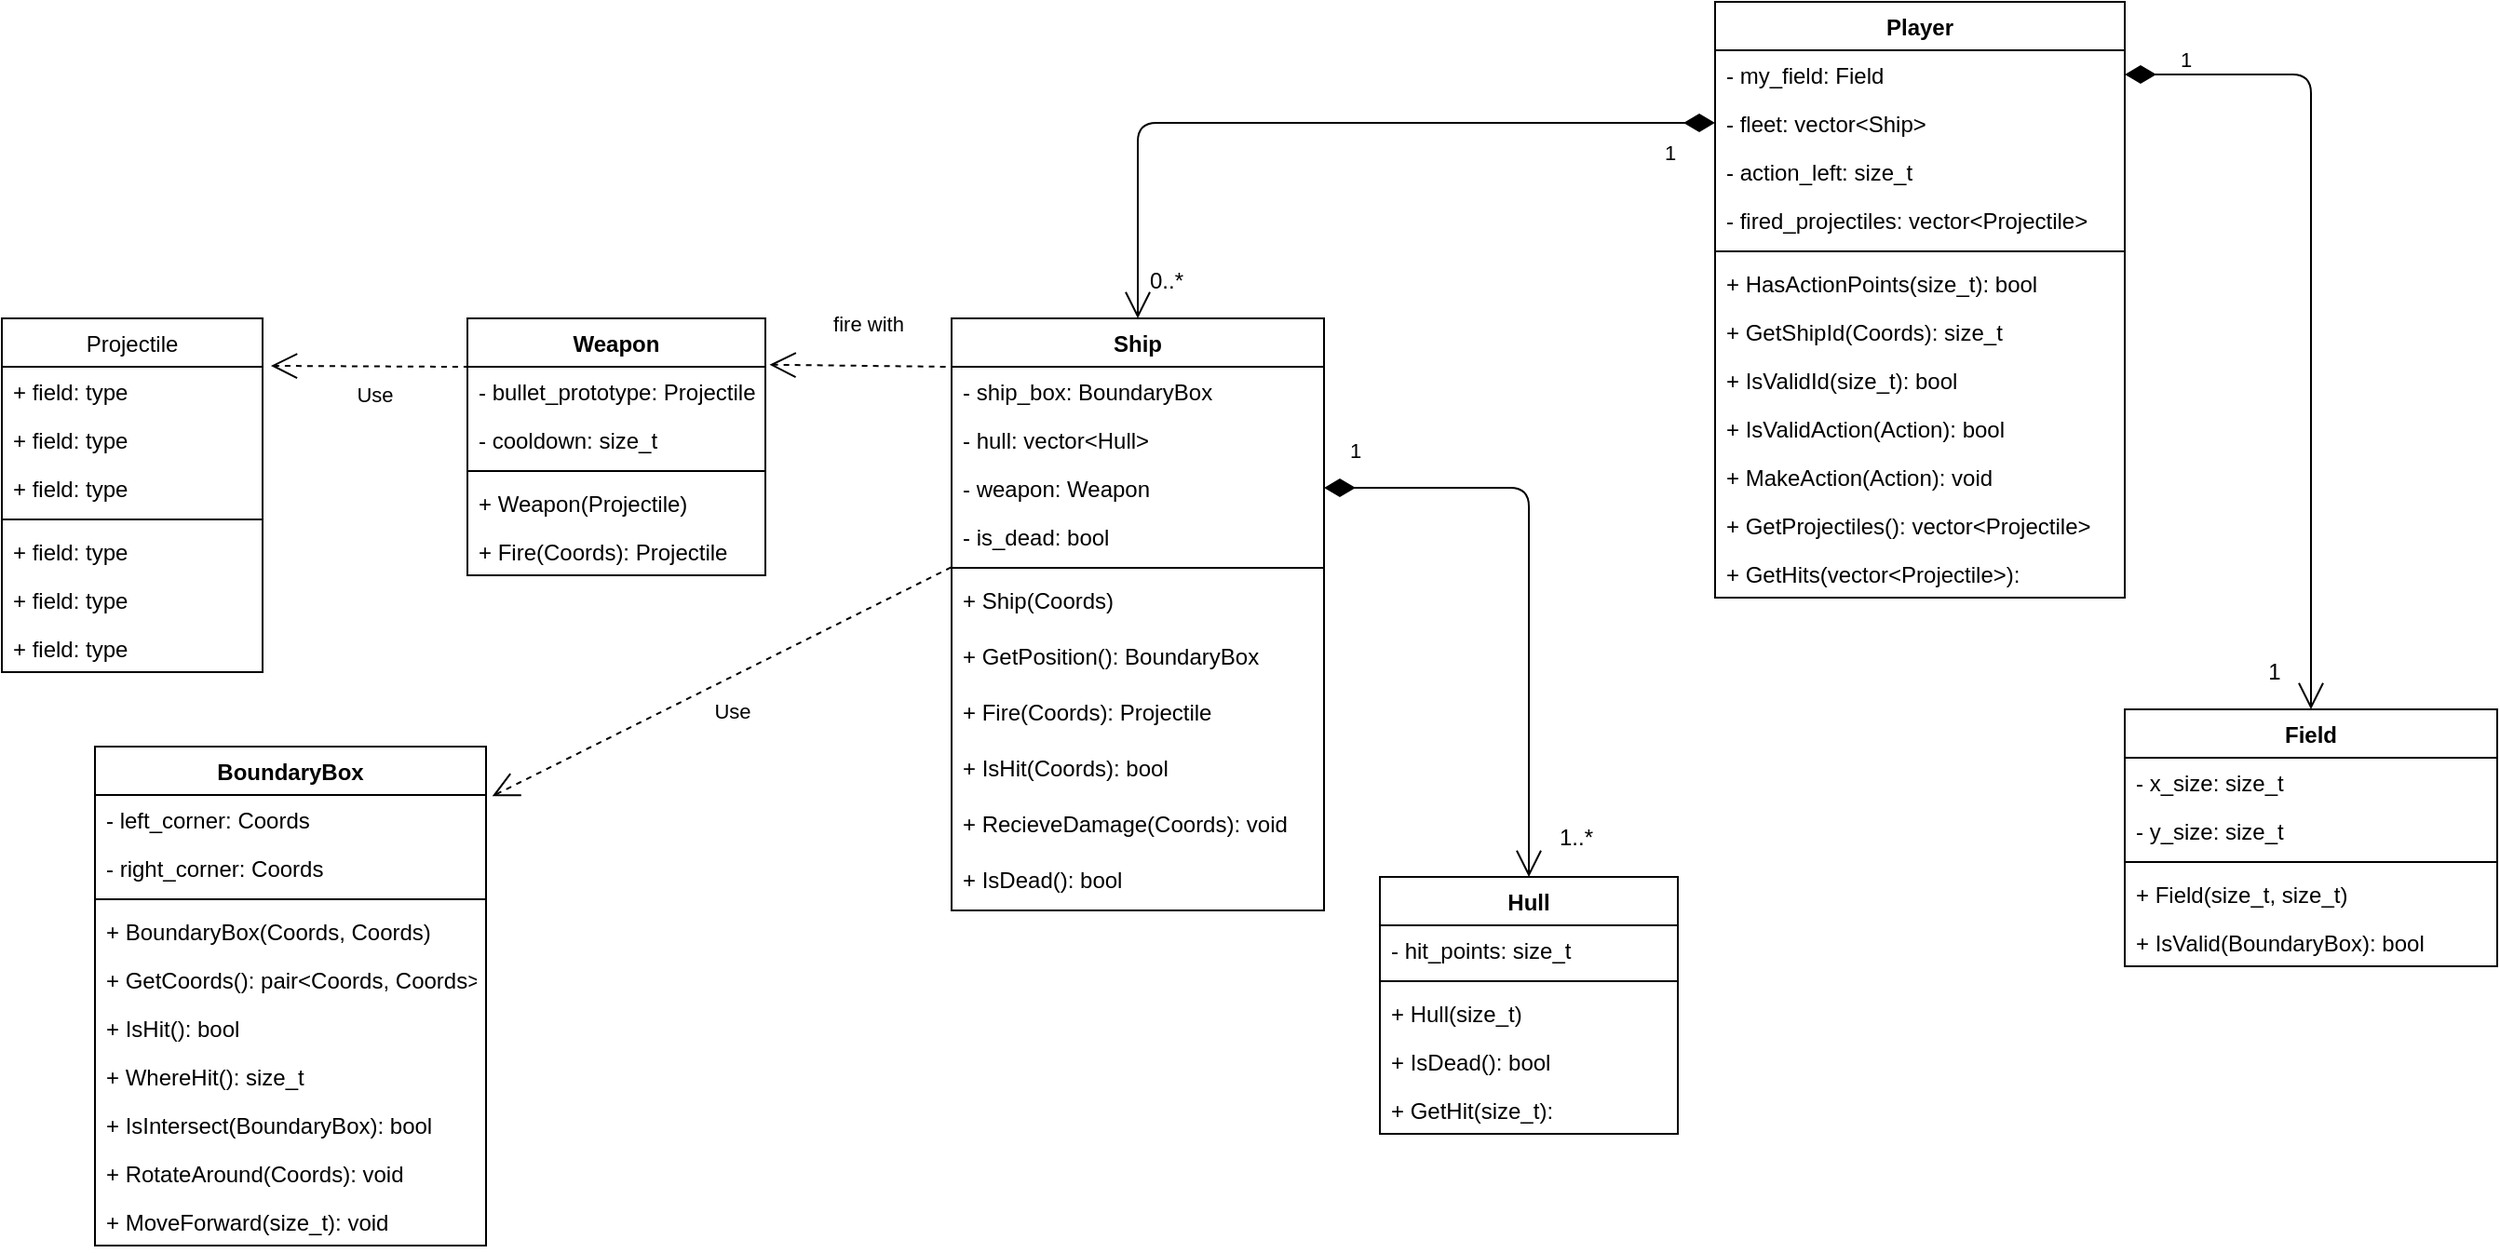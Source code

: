 <mxfile version="17.1.2"><diagram id="hf0msaygSBft3Pw8nt4E" name="Page-1"><mxGraphModel dx="2061" dy="825" grid="1" gridSize="10" guides="1" tooltips="1" connect="1" arrows="1" fold="1" page="1" pageScale="1" pageWidth="827" pageHeight="1169" math="0" shadow="0"><root><mxCell id="0"/><mxCell id="1" parent="0"/><mxCell id="LUwmuuv2hsIhJAY3ieG8-1" value="Ship" style="swimlane;fontStyle=1;align=center;verticalAlign=top;childLayout=stackLayout;horizontal=1;startSize=26;horizontalStack=0;resizeParent=1;resizeParentMax=0;resizeLast=0;collapsible=1;marginBottom=0;" vertex="1" parent="1"><mxGeometry x="50" y="200" width="200" height="318" as="geometry"/></mxCell><mxCell id="LUwmuuv2hsIhJAY3ieG8-2" value="- ship_box: BoundaryBox" style="text;strokeColor=none;fillColor=none;align=left;verticalAlign=top;spacingLeft=4;spacingRight=4;overflow=hidden;rotatable=0;points=[[0,0.5],[1,0.5]];portConstraint=eastwest;" vertex="1" parent="LUwmuuv2hsIhJAY3ieG8-1"><mxGeometry y="26" width="200" height="26" as="geometry"/></mxCell><mxCell id="LUwmuuv2hsIhJAY3ieG8-8" value="- hull: vector&lt;Hull&gt;" style="text;strokeColor=none;fillColor=none;align=left;verticalAlign=top;spacingLeft=4;spacingRight=4;overflow=hidden;rotatable=0;points=[[0,0.5],[1,0.5]];portConstraint=eastwest;" vertex="1" parent="LUwmuuv2hsIhJAY3ieG8-1"><mxGeometry y="52" width="200" height="26" as="geometry"/></mxCell><mxCell id="LUwmuuv2hsIhJAY3ieG8-9" value="- weapon: Weapon" style="text;strokeColor=none;fillColor=none;align=left;verticalAlign=top;spacingLeft=4;spacingRight=4;overflow=hidden;rotatable=0;points=[[0,0.5],[1,0.5]];portConstraint=eastwest;" vertex="1" parent="LUwmuuv2hsIhJAY3ieG8-1"><mxGeometry y="78" width="200" height="26" as="geometry"/></mxCell><mxCell id="LUwmuuv2hsIhJAY3ieG8-22" value="- is_dead: bool" style="text;strokeColor=none;fillColor=none;align=left;verticalAlign=top;spacingLeft=4;spacingRight=4;overflow=hidden;rotatable=0;points=[[0,0.5],[1,0.5]];portConstraint=eastwest;" vertex="1" parent="LUwmuuv2hsIhJAY3ieG8-1"><mxGeometry y="104" width="200" height="26" as="geometry"/></mxCell><mxCell id="LUwmuuv2hsIhJAY3ieG8-3" value="" style="line;strokeWidth=1;fillColor=none;align=left;verticalAlign=middle;spacingTop=-1;spacingLeft=3;spacingRight=3;rotatable=0;labelPosition=right;points=[];portConstraint=eastwest;" vertex="1" parent="LUwmuuv2hsIhJAY3ieG8-1"><mxGeometry y="130" width="200" height="8" as="geometry"/></mxCell><mxCell id="LUwmuuv2hsIhJAY3ieG8-4" value="+ Ship(Coords)" style="text;strokeColor=none;fillColor=none;align=left;verticalAlign=top;spacingLeft=4;spacingRight=4;overflow=hidden;rotatable=0;points=[[0,0.5],[1,0.5]];portConstraint=eastwest;" vertex="1" parent="LUwmuuv2hsIhJAY3ieG8-1"><mxGeometry y="138" width="200" height="30" as="geometry"/></mxCell><mxCell id="LUwmuuv2hsIhJAY3ieG8-6" value="+ GetPosition(): BoundaryBox" style="text;strokeColor=none;fillColor=none;align=left;verticalAlign=top;spacingLeft=4;spacingRight=4;overflow=hidden;rotatable=0;points=[[0,0.5],[1,0.5]];portConstraint=eastwest;" vertex="1" parent="LUwmuuv2hsIhJAY3ieG8-1"><mxGeometry y="168" width="200" height="30" as="geometry"/></mxCell><mxCell id="LUwmuuv2hsIhJAY3ieG8-7" value="+ Fire(Coords): Projectile" style="text;strokeColor=none;fillColor=none;align=left;verticalAlign=top;spacingLeft=4;spacingRight=4;overflow=hidden;rotatable=0;points=[[0,0.5],[1,0.5]];portConstraint=eastwest;" vertex="1" parent="LUwmuuv2hsIhJAY3ieG8-1"><mxGeometry y="198" width="200" height="30" as="geometry"/></mxCell><mxCell id="LUwmuuv2hsIhJAY3ieG8-32" value="+ IsHit(Coords): bool" style="text;strokeColor=none;fillColor=none;align=left;verticalAlign=top;spacingLeft=4;spacingRight=4;overflow=hidden;rotatable=0;points=[[0,0.5],[1,0.5]];portConstraint=eastwest;" vertex="1" parent="LUwmuuv2hsIhJAY3ieG8-1"><mxGeometry y="228" width="200" height="30" as="geometry"/></mxCell><mxCell id="LUwmuuv2hsIhJAY3ieG8-33" value="+ RecieveDamage(Coords): void" style="text;strokeColor=none;fillColor=none;align=left;verticalAlign=top;spacingLeft=4;spacingRight=4;overflow=hidden;rotatable=0;points=[[0,0.5],[1,0.5]];portConstraint=eastwest;" vertex="1" parent="LUwmuuv2hsIhJAY3ieG8-1"><mxGeometry y="258" width="200" height="30" as="geometry"/></mxCell><mxCell id="LUwmuuv2hsIhJAY3ieG8-34" value="+ IsDead(): bool" style="text;strokeColor=none;fillColor=none;align=left;verticalAlign=top;spacingLeft=4;spacingRight=4;overflow=hidden;rotatable=0;points=[[0,0.5],[1,0.5]];portConstraint=eastwest;" vertex="1" parent="LUwmuuv2hsIhJAY3ieG8-1"><mxGeometry y="288" width="200" height="30" as="geometry"/></mxCell><mxCell id="LUwmuuv2hsIhJAY3ieG8-10" value="Weapon" style="swimlane;fontStyle=1;align=center;verticalAlign=top;childLayout=stackLayout;horizontal=1;startSize=26;horizontalStack=0;resizeParent=1;resizeParentMax=0;resizeLast=0;collapsible=1;marginBottom=0;" vertex="1" parent="1"><mxGeometry x="-210" y="200" width="160" height="138" as="geometry"/></mxCell><mxCell id="LUwmuuv2hsIhJAY3ieG8-11" value="- bullet_prototype: Projectile" style="text;strokeColor=none;fillColor=none;align=left;verticalAlign=top;spacingLeft=4;spacingRight=4;overflow=hidden;rotatable=0;points=[[0,0.5],[1,0.5]];portConstraint=eastwest;" vertex="1" parent="LUwmuuv2hsIhJAY3ieG8-10"><mxGeometry y="26" width="160" height="26" as="geometry"/></mxCell><mxCell id="LUwmuuv2hsIhJAY3ieG8-73" value="- cooldown: size_t" style="text;strokeColor=none;fillColor=none;align=left;verticalAlign=top;spacingLeft=4;spacingRight=4;overflow=hidden;rotatable=0;points=[[0,0.5],[1,0.5]];portConstraint=eastwest;" vertex="1" parent="LUwmuuv2hsIhJAY3ieG8-10"><mxGeometry y="52" width="160" height="26" as="geometry"/></mxCell><mxCell id="LUwmuuv2hsIhJAY3ieG8-12" value="" style="line;strokeWidth=1;fillColor=none;align=left;verticalAlign=middle;spacingTop=-1;spacingLeft=3;spacingRight=3;rotatable=0;labelPosition=right;points=[];portConstraint=eastwest;" vertex="1" parent="LUwmuuv2hsIhJAY3ieG8-10"><mxGeometry y="78" width="160" height="8" as="geometry"/></mxCell><mxCell id="LUwmuuv2hsIhJAY3ieG8-13" value="+ Weapon(Projectile)" style="text;strokeColor=none;fillColor=none;align=left;verticalAlign=top;spacingLeft=4;spacingRight=4;overflow=hidden;rotatable=0;points=[[0,0.5],[1,0.5]];portConstraint=eastwest;" vertex="1" parent="LUwmuuv2hsIhJAY3ieG8-10"><mxGeometry y="86" width="160" height="26" as="geometry"/></mxCell><mxCell id="LUwmuuv2hsIhJAY3ieG8-74" value="+ Fire(Coords): Projectile" style="text;strokeColor=none;fillColor=none;align=left;verticalAlign=top;spacingLeft=4;spacingRight=4;overflow=hidden;rotatable=0;points=[[0,0.5],[1,0.5]];portConstraint=eastwest;" vertex="1" parent="LUwmuuv2hsIhJAY3ieG8-10"><mxGeometry y="112" width="160" height="26" as="geometry"/></mxCell><mxCell id="LUwmuuv2hsIhJAY3ieG8-14" value="Player" style="swimlane;fontStyle=1;align=center;verticalAlign=top;childLayout=stackLayout;horizontal=1;startSize=26;horizontalStack=0;resizeParent=1;resizeParentMax=0;resizeLast=0;collapsible=1;marginBottom=0;" vertex="1" parent="1"><mxGeometry x="460" y="30" width="220" height="320" as="geometry"/></mxCell><mxCell id="LUwmuuv2hsIhJAY3ieG8-15" value="- my_field: Field" style="text;strokeColor=none;fillColor=none;align=left;verticalAlign=top;spacingLeft=4;spacingRight=4;overflow=hidden;rotatable=0;points=[[0,0.5],[1,0.5]];portConstraint=eastwest;" vertex="1" parent="LUwmuuv2hsIhJAY3ieG8-14"><mxGeometry y="26" width="220" height="26" as="geometry"/></mxCell><mxCell id="LUwmuuv2hsIhJAY3ieG8-65" value="- fleet: vector&lt;Ship&gt;" style="text;strokeColor=none;fillColor=none;align=left;verticalAlign=top;spacingLeft=4;spacingRight=4;overflow=hidden;rotatable=0;points=[[0,0.5],[1,0.5]];portConstraint=eastwest;" vertex="1" parent="LUwmuuv2hsIhJAY3ieG8-14"><mxGeometry y="52" width="220" height="26" as="geometry"/></mxCell><mxCell id="LUwmuuv2hsIhJAY3ieG8-66" value="- action_left: size_t" style="text;strokeColor=none;fillColor=none;align=left;verticalAlign=top;spacingLeft=4;spacingRight=4;overflow=hidden;rotatable=0;points=[[0,0.5],[1,0.5]];portConstraint=eastwest;" vertex="1" parent="LUwmuuv2hsIhJAY3ieG8-14"><mxGeometry y="78" width="220" height="26" as="geometry"/></mxCell><mxCell id="LUwmuuv2hsIhJAY3ieG8-96" value="- fired_projectiles: vector&lt;Projectile&gt;" style="text;strokeColor=none;fillColor=none;align=left;verticalAlign=top;spacingLeft=4;spacingRight=4;overflow=hidden;rotatable=0;points=[[0,0.5],[1,0.5]];portConstraint=eastwest;" vertex="1" parent="LUwmuuv2hsIhJAY3ieG8-14"><mxGeometry y="104" width="220" height="26" as="geometry"/></mxCell><mxCell id="LUwmuuv2hsIhJAY3ieG8-16" value="" style="line;strokeWidth=1;fillColor=none;align=left;verticalAlign=middle;spacingTop=-1;spacingLeft=3;spacingRight=3;rotatable=0;labelPosition=right;points=[];portConstraint=eastwest;" vertex="1" parent="LUwmuuv2hsIhJAY3ieG8-14"><mxGeometry y="130" width="220" height="8" as="geometry"/></mxCell><mxCell id="LUwmuuv2hsIhJAY3ieG8-17" value="+ HasActionPoints(size_t): bool" style="text;strokeColor=none;fillColor=none;align=left;verticalAlign=top;spacingLeft=4;spacingRight=4;overflow=hidden;rotatable=0;points=[[0,0.5],[1,0.5]];portConstraint=eastwest;" vertex="1" parent="LUwmuuv2hsIhJAY3ieG8-14"><mxGeometry y="138" width="220" height="26" as="geometry"/></mxCell><mxCell id="LUwmuuv2hsIhJAY3ieG8-68" value="+ GetShipId(Coords): size_t" style="text;strokeColor=none;fillColor=none;align=left;verticalAlign=top;spacingLeft=4;spacingRight=4;overflow=hidden;rotatable=0;points=[[0,0.5],[1,0.5]];portConstraint=eastwest;" vertex="1" parent="LUwmuuv2hsIhJAY3ieG8-14"><mxGeometry y="164" width="220" height="26" as="geometry"/></mxCell><mxCell id="LUwmuuv2hsIhJAY3ieG8-70" value="+ IsValidId(size_t): bool" style="text;strokeColor=none;fillColor=none;align=left;verticalAlign=top;spacingLeft=4;spacingRight=4;overflow=hidden;rotatable=0;points=[[0,0.5],[1,0.5]];portConstraint=eastwest;" vertex="1" parent="LUwmuuv2hsIhJAY3ieG8-14"><mxGeometry y="190" width="220" height="26" as="geometry"/></mxCell><mxCell id="LUwmuuv2hsIhJAY3ieG8-71" value="+ IsValidAction(Action): bool" style="text;strokeColor=none;fillColor=none;align=left;verticalAlign=top;spacingLeft=4;spacingRight=4;overflow=hidden;rotatable=0;points=[[0,0.5],[1,0.5]];portConstraint=eastwest;" vertex="1" parent="LUwmuuv2hsIhJAY3ieG8-14"><mxGeometry y="216" width="220" height="26" as="geometry"/></mxCell><mxCell id="LUwmuuv2hsIhJAY3ieG8-72" value="+ MakeAction(Action): void" style="text;strokeColor=none;fillColor=none;align=left;verticalAlign=top;spacingLeft=4;spacingRight=4;overflow=hidden;rotatable=0;points=[[0,0.5],[1,0.5]];portConstraint=eastwest;" vertex="1" parent="LUwmuuv2hsIhJAY3ieG8-14"><mxGeometry y="242" width="220" height="26" as="geometry"/></mxCell><mxCell id="LUwmuuv2hsIhJAY3ieG8-97" value="+ GetProjectiles(): vector&lt;Projectile&gt;" style="text;strokeColor=none;fillColor=none;align=left;verticalAlign=top;spacingLeft=4;spacingRight=4;overflow=hidden;rotatable=0;points=[[0,0.5],[1,0.5]];portConstraint=eastwest;" vertex="1" parent="LUwmuuv2hsIhJAY3ieG8-14"><mxGeometry y="268" width="220" height="26" as="geometry"/></mxCell><mxCell id="LUwmuuv2hsIhJAY3ieG8-98" value="+ GetHits(vector&lt;Projectile&gt;): " style="text;strokeColor=none;fillColor=none;align=left;verticalAlign=top;spacingLeft=4;spacingRight=4;overflow=hidden;rotatable=0;points=[[0,0.5],[1,0.5]];portConstraint=eastwest;" vertex="1" parent="LUwmuuv2hsIhJAY3ieG8-14"><mxGeometry y="294" width="220" height="26" as="geometry"/></mxCell><mxCell id="LUwmuuv2hsIhJAY3ieG8-18" value="Field" style="swimlane;fontStyle=1;align=center;verticalAlign=top;childLayout=stackLayout;horizontal=1;startSize=26;horizontalStack=0;resizeParent=1;resizeParentMax=0;resizeLast=0;collapsible=1;marginBottom=0;" vertex="1" parent="1"><mxGeometry x="680" y="410" width="200" height="138" as="geometry"/></mxCell><mxCell id="LUwmuuv2hsIhJAY3ieG8-21" value="- x_size: size_t" style="text;strokeColor=none;fillColor=none;align=left;verticalAlign=top;spacingLeft=4;spacingRight=4;overflow=hidden;rotatable=0;points=[[0,0.5],[1,0.5]];portConstraint=eastwest;" vertex="1" parent="LUwmuuv2hsIhJAY3ieG8-18"><mxGeometry y="26" width="200" height="26" as="geometry"/></mxCell><mxCell id="LUwmuuv2hsIhJAY3ieG8-63" value="- y_size: size_t" style="text;strokeColor=none;fillColor=none;align=left;verticalAlign=top;spacingLeft=4;spacingRight=4;overflow=hidden;rotatable=0;points=[[0,0.5],[1,0.5]];portConstraint=eastwest;" vertex="1" parent="LUwmuuv2hsIhJAY3ieG8-18"><mxGeometry y="52" width="200" height="26" as="geometry"/></mxCell><mxCell id="LUwmuuv2hsIhJAY3ieG8-60" value="" style="line;strokeWidth=1;fillColor=none;align=left;verticalAlign=middle;spacingTop=-1;spacingLeft=3;spacingRight=3;rotatable=0;labelPosition=right;points=[];portConstraint=eastwest;" vertex="1" parent="LUwmuuv2hsIhJAY3ieG8-18"><mxGeometry y="78" width="200" height="8" as="geometry"/></mxCell><mxCell id="LUwmuuv2hsIhJAY3ieG8-59" value="+ Field(size_t, size_t)" style="text;strokeColor=none;fillColor=none;align=left;verticalAlign=top;spacingLeft=4;spacingRight=4;overflow=hidden;rotatable=0;points=[[0,0.5],[1,0.5]];portConstraint=eastwest;" vertex="1" parent="LUwmuuv2hsIhJAY3ieG8-18"><mxGeometry y="86" width="200" height="26" as="geometry"/></mxCell><mxCell id="LUwmuuv2hsIhJAY3ieG8-64" value="+ IsValid(BoundaryBox): bool" style="text;strokeColor=none;fillColor=none;align=left;verticalAlign=top;spacingLeft=4;spacingRight=4;overflow=hidden;rotatable=0;points=[[0,0.5],[1,0.5]];portConstraint=eastwest;" vertex="1" parent="LUwmuuv2hsIhJAY3ieG8-18"><mxGeometry y="112" width="200" height="26" as="geometry"/></mxCell><mxCell id="LUwmuuv2hsIhJAY3ieG8-24" value="Projectile" style="swimlane;fontStyle=0;childLayout=stackLayout;horizontal=1;startSize=26;fillColor=none;horizontalStack=0;resizeParent=1;resizeParentMax=0;resizeLast=0;collapsible=1;marginBottom=0;" vertex="1" parent="1"><mxGeometry x="-460" y="200" width="140" height="190" as="geometry"/></mxCell><mxCell id="LUwmuuv2hsIhJAY3ieG8-25" value="+ field: type" style="text;strokeColor=none;fillColor=none;align=left;verticalAlign=top;spacingLeft=4;spacingRight=4;overflow=hidden;rotatable=0;points=[[0,0.5],[1,0.5]];portConstraint=eastwest;" vertex="1" parent="LUwmuuv2hsIhJAY3ieG8-24"><mxGeometry y="26" width="140" height="26" as="geometry"/></mxCell><mxCell id="LUwmuuv2hsIhJAY3ieG8-28" value="+ field: type" style="text;strokeColor=none;fillColor=none;align=left;verticalAlign=top;spacingLeft=4;spacingRight=4;overflow=hidden;rotatable=0;points=[[0,0.5],[1,0.5]];portConstraint=eastwest;" vertex="1" parent="LUwmuuv2hsIhJAY3ieG8-24"><mxGeometry y="52" width="140" height="26" as="geometry"/></mxCell><mxCell id="LUwmuuv2hsIhJAY3ieG8-29" value="+ field: type" style="text;strokeColor=none;fillColor=none;align=left;verticalAlign=top;spacingLeft=4;spacingRight=4;overflow=hidden;rotatable=0;points=[[0,0.5],[1,0.5]];portConstraint=eastwest;" vertex="1" parent="LUwmuuv2hsIhJAY3ieG8-24"><mxGeometry y="78" width="140" height="26" as="geometry"/></mxCell><mxCell id="LUwmuuv2hsIhJAY3ieG8-31" value="" style="line;strokeWidth=1;fillColor=none;align=left;verticalAlign=middle;spacingTop=-1;spacingLeft=3;spacingRight=3;rotatable=0;labelPosition=right;points=[];portConstraint=eastwest;" vertex="1" parent="LUwmuuv2hsIhJAY3ieG8-24"><mxGeometry y="104" width="140" height="8" as="geometry"/></mxCell><mxCell id="LUwmuuv2hsIhJAY3ieG8-30" value="+ field: type" style="text;strokeColor=none;fillColor=none;align=left;verticalAlign=top;spacingLeft=4;spacingRight=4;overflow=hidden;rotatable=0;points=[[0,0.5],[1,0.5]];portConstraint=eastwest;" vertex="1" parent="LUwmuuv2hsIhJAY3ieG8-24"><mxGeometry y="112" width="140" height="26" as="geometry"/></mxCell><mxCell id="LUwmuuv2hsIhJAY3ieG8-26" value="+ field: type" style="text;strokeColor=none;fillColor=none;align=left;verticalAlign=top;spacingLeft=4;spacingRight=4;overflow=hidden;rotatable=0;points=[[0,0.5],[1,0.5]];portConstraint=eastwest;" vertex="1" parent="LUwmuuv2hsIhJAY3ieG8-24"><mxGeometry y="138" width="140" height="26" as="geometry"/></mxCell><mxCell id="LUwmuuv2hsIhJAY3ieG8-27" value="+ field: type" style="text;strokeColor=none;fillColor=none;align=left;verticalAlign=top;spacingLeft=4;spacingRight=4;overflow=hidden;rotatable=0;points=[[0,0.5],[1,0.5]];portConstraint=eastwest;" vertex="1" parent="LUwmuuv2hsIhJAY3ieG8-24"><mxGeometry y="164" width="140" height="26" as="geometry"/></mxCell><mxCell id="LUwmuuv2hsIhJAY3ieG8-35" value="BoundaryBox" style="swimlane;fontStyle=1;align=center;verticalAlign=top;childLayout=stackLayout;horizontal=1;startSize=26;horizontalStack=0;resizeParent=1;resizeParentMax=0;resizeLast=0;collapsible=1;marginBottom=0;" vertex="1" parent="1"><mxGeometry x="-410" y="430" width="210" height="268" as="geometry"/></mxCell><mxCell id="LUwmuuv2hsIhJAY3ieG8-36" value="- left_corner: Coords" style="text;strokeColor=none;fillColor=none;align=left;verticalAlign=top;spacingLeft=4;spacingRight=4;overflow=hidden;rotatable=0;points=[[0,0.5],[1,0.5]];portConstraint=eastwest;" vertex="1" parent="LUwmuuv2hsIhJAY3ieG8-35"><mxGeometry y="26" width="210" height="26" as="geometry"/></mxCell><mxCell id="LUwmuuv2hsIhJAY3ieG8-39" value="- right_corner: Coords" style="text;strokeColor=none;fillColor=none;align=left;verticalAlign=top;spacingLeft=4;spacingRight=4;overflow=hidden;rotatable=0;points=[[0,0.5],[1,0.5]];portConstraint=eastwest;" vertex="1" parent="LUwmuuv2hsIhJAY3ieG8-35"><mxGeometry y="52" width="210" height="26" as="geometry"/></mxCell><mxCell id="LUwmuuv2hsIhJAY3ieG8-37" value="" style="line;strokeWidth=1;fillColor=none;align=left;verticalAlign=middle;spacingTop=-1;spacingLeft=3;spacingRight=3;rotatable=0;labelPosition=right;points=[];portConstraint=eastwest;" vertex="1" parent="LUwmuuv2hsIhJAY3ieG8-35"><mxGeometry y="78" width="210" height="8" as="geometry"/></mxCell><mxCell id="LUwmuuv2hsIhJAY3ieG8-38" value="+ BoundaryBox(Coords, Coords)" style="text;strokeColor=none;fillColor=none;align=left;verticalAlign=top;spacingLeft=4;spacingRight=4;overflow=hidden;rotatable=0;points=[[0,0.5],[1,0.5]];portConstraint=eastwest;" vertex="1" parent="LUwmuuv2hsIhJAY3ieG8-35"><mxGeometry y="86" width="210" height="26" as="geometry"/></mxCell><mxCell id="LUwmuuv2hsIhJAY3ieG8-40" value="+ GetCoords(): pair&lt;Coords, Coords&gt;" style="text;strokeColor=none;fillColor=none;align=left;verticalAlign=top;spacingLeft=4;spacingRight=4;overflow=hidden;rotatable=0;points=[[0,0.5],[1,0.5]];portConstraint=eastwest;" vertex="1" parent="LUwmuuv2hsIhJAY3ieG8-35"><mxGeometry y="112" width="210" height="26" as="geometry"/></mxCell><mxCell id="LUwmuuv2hsIhJAY3ieG8-41" value="+ IsHit(): bool" style="text;strokeColor=none;fillColor=none;align=left;verticalAlign=top;spacingLeft=4;spacingRight=4;overflow=hidden;rotatable=0;points=[[0,0.5],[1,0.5]];portConstraint=eastwest;" vertex="1" parent="LUwmuuv2hsIhJAY3ieG8-35"><mxGeometry y="138" width="210" height="26" as="geometry"/></mxCell><mxCell id="LUwmuuv2hsIhJAY3ieG8-42" value="+ WhereHit(): size_t" style="text;strokeColor=none;fillColor=none;align=left;verticalAlign=top;spacingLeft=4;spacingRight=4;overflow=hidden;rotatable=0;points=[[0,0.5],[1,0.5]];portConstraint=eastwest;" vertex="1" parent="LUwmuuv2hsIhJAY3ieG8-35"><mxGeometry y="164" width="210" height="26" as="geometry"/></mxCell><mxCell id="LUwmuuv2hsIhJAY3ieG8-43" value="+ IsIntersect(BoundaryBox): bool" style="text;strokeColor=none;fillColor=none;align=left;verticalAlign=top;spacingLeft=4;spacingRight=4;overflow=hidden;rotatable=0;points=[[0,0.5],[1,0.5]];portConstraint=eastwest;" vertex="1" parent="LUwmuuv2hsIhJAY3ieG8-35"><mxGeometry y="190" width="210" height="26" as="geometry"/></mxCell><mxCell id="LUwmuuv2hsIhJAY3ieG8-44" value="+ RotateAround(Coords): void" style="text;strokeColor=none;fillColor=none;align=left;verticalAlign=top;spacingLeft=4;spacingRight=4;overflow=hidden;rotatable=0;points=[[0,0.5],[1,0.5]];portConstraint=eastwest;" vertex="1" parent="LUwmuuv2hsIhJAY3ieG8-35"><mxGeometry y="216" width="210" height="26" as="geometry"/></mxCell><mxCell id="LUwmuuv2hsIhJAY3ieG8-45" value="+ MoveForward(size_t): void" style="text;strokeColor=none;fillColor=none;align=left;verticalAlign=top;spacingLeft=4;spacingRight=4;overflow=hidden;rotatable=0;points=[[0,0.5],[1,0.5]];portConstraint=eastwest;" vertex="1" parent="LUwmuuv2hsIhJAY3ieG8-35"><mxGeometry y="242" width="210" height="26" as="geometry"/></mxCell><mxCell id="LUwmuuv2hsIhJAY3ieG8-46" value="Hull" style="swimlane;fontStyle=1;align=center;verticalAlign=top;childLayout=stackLayout;horizontal=1;startSize=26;horizontalStack=0;resizeParent=1;resizeParentMax=0;resizeLast=0;collapsible=1;marginBottom=0;" vertex="1" parent="1"><mxGeometry x="280" y="500" width="160" height="138" as="geometry"/></mxCell><mxCell id="LUwmuuv2hsIhJAY3ieG8-47" value="- hit_points: size_t" style="text;strokeColor=none;fillColor=none;align=left;verticalAlign=top;spacingLeft=4;spacingRight=4;overflow=hidden;rotatable=0;points=[[0,0.5],[1,0.5]];portConstraint=eastwest;" vertex="1" parent="LUwmuuv2hsIhJAY3ieG8-46"><mxGeometry y="26" width="160" height="26" as="geometry"/></mxCell><mxCell id="LUwmuuv2hsIhJAY3ieG8-48" value="" style="line;strokeWidth=1;fillColor=none;align=left;verticalAlign=middle;spacingTop=-1;spacingLeft=3;spacingRight=3;rotatable=0;labelPosition=right;points=[];portConstraint=eastwest;" vertex="1" parent="LUwmuuv2hsIhJAY3ieG8-46"><mxGeometry y="52" width="160" height="8" as="geometry"/></mxCell><mxCell id="LUwmuuv2hsIhJAY3ieG8-49" value="+ Hull(size_t)" style="text;strokeColor=none;fillColor=none;align=left;verticalAlign=top;spacingLeft=4;spacingRight=4;overflow=hidden;rotatable=0;points=[[0,0.5],[1,0.5]];portConstraint=eastwest;" vertex="1" parent="LUwmuuv2hsIhJAY3ieG8-46"><mxGeometry y="60" width="160" height="26" as="geometry"/></mxCell><mxCell id="LUwmuuv2hsIhJAY3ieG8-53" value="+ IsDead(): bool" style="text;strokeColor=none;fillColor=none;align=left;verticalAlign=top;spacingLeft=4;spacingRight=4;overflow=hidden;rotatable=0;points=[[0,0.5],[1,0.5]];portConstraint=eastwest;" vertex="1" parent="LUwmuuv2hsIhJAY3ieG8-46"><mxGeometry y="86" width="160" height="26" as="geometry"/></mxCell><mxCell id="LUwmuuv2hsIhJAY3ieG8-54" value="+ GetHit(size_t): " style="text;strokeColor=none;fillColor=none;align=left;verticalAlign=top;spacingLeft=4;spacingRight=4;overflow=hidden;rotatable=0;points=[[0,0.5],[1,0.5]];portConstraint=eastwest;" vertex="1" parent="LUwmuuv2hsIhJAY3ieG8-46"><mxGeometry y="112" width="160" height="26" as="geometry"/></mxCell><mxCell id="LUwmuuv2hsIhJAY3ieG8-81" value="fire with" style="endArrow=open;endSize=12;dashed=1;html=1;strokeColor=default;entryX=1.014;entryY=-0.043;entryDx=0;entryDy=0;entryPerimeter=0;exitX=0.014;exitY=0.002;exitDx=0;exitDy=0;exitPerimeter=0;" edge="1" parent="1" source="LUwmuuv2hsIhJAY3ieG8-2" target="LUwmuuv2hsIhJAY3ieG8-11"><mxGeometry x="-0.037" y="-22" width="160" relative="1" as="geometry"><mxPoint x="50" y="225" as="sourcePoint"/><mxPoint x="480" y="360" as="targetPoint"/><mxPoint as="offset"/></mxGeometry></mxCell><mxCell id="LUwmuuv2hsIhJAY3ieG8-82" value="Use" style="endArrow=open;endSize=12;dashed=1;html=1;strokeColor=default;entryX=1.032;entryY=-0.02;entryDx=0;entryDy=0;exitX=0.006;exitY=0.002;exitDx=0;exitDy=0;rounded=0;entryPerimeter=0;exitPerimeter=0;" edge="1" parent="1" source="LUwmuuv2hsIhJAY3ieG8-11" target="LUwmuuv2hsIhJAY3ieG8-25"><mxGeometry x="-0.049" y="15" width="160" relative="1" as="geometry"><mxPoint x="320" y="430" as="sourcePoint"/><mxPoint x="480" y="430" as="targetPoint"/><mxPoint as="offset"/></mxGeometry></mxCell><mxCell id="LUwmuuv2hsIhJAY3ieG8-85" value="Use" style="endArrow=open;endSize=12;dashed=1;html=1;rounded=0;strokeColor=default;exitX=-0.001;exitY=1.143;exitDx=0;exitDy=0;exitPerimeter=0;entryX=1.016;entryY=0.025;entryDx=0;entryDy=0;entryPerimeter=0;" edge="1" parent="1" source="LUwmuuv2hsIhJAY3ieG8-22" target="LUwmuuv2hsIhJAY3ieG8-36"><mxGeometry x="0.015" y="16" width="160" relative="1" as="geometry"><mxPoint x="310" y="630" as="sourcePoint"/><mxPoint x="470" y="630" as="targetPoint"/><mxPoint as="offset"/></mxGeometry></mxCell><mxCell id="LUwmuuv2hsIhJAY3ieG8-86" value="1" style="endArrow=open;html=1;endSize=12;startArrow=diamondThin;startSize=14;startFill=1;edgeStyle=orthogonalEdgeStyle;align=left;verticalAlign=bottom;rounded=1;strokeColor=default;exitX=1;exitY=0.5;exitDx=0;exitDy=0;entryX=0.5;entryY=0;entryDx=0;entryDy=0;" edge="1" parent="1" source="LUwmuuv2hsIhJAY3ieG8-9" target="LUwmuuv2hsIhJAY3ieG8-46"><mxGeometry x="-0.928" y="11" relative="1" as="geometry"><mxPoint x="310" y="630" as="sourcePoint"/><mxPoint x="470" y="630" as="targetPoint"/><Array as="points"><mxPoint x="360" y="291"/></Array><mxPoint as="offset"/></mxGeometry></mxCell><mxCell id="LUwmuuv2hsIhJAY3ieG8-89" value="1..*" style="text;html=1;align=center;verticalAlign=middle;resizable=0;points=[];autosize=1;strokeColor=none;fillColor=none;" vertex="1" parent="1"><mxGeometry x="370" y="469" width="30" height="20" as="geometry"/></mxCell><mxCell id="LUwmuuv2hsIhJAY3ieG8-90" value="1" style="endArrow=open;html=1;endSize=12;startArrow=diamondThin;startSize=14;startFill=1;edgeStyle=orthogonalEdgeStyle;align=left;verticalAlign=bottom;rounded=1;strokeColor=default;exitX=0;exitY=0.5;exitDx=0;exitDy=0;entryX=0.5;entryY=0;entryDx=0;entryDy=0;" edge="1" parent="1" source="LUwmuuv2hsIhJAY3ieG8-65" target="LUwmuuv2hsIhJAY3ieG8-1"><mxGeometry x="-0.859" y="25" relative="1" as="geometry"><mxPoint x="370" y="310" as="sourcePoint"/><mxPoint x="530" y="310" as="targetPoint"/><mxPoint as="offset"/></mxGeometry></mxCell><mxCell id="LUwmuuv2hsIhJAY3ieG8-91" value="0..*" style="text;html=1;align=center;verticalAlign=middle;resizable=0;points=[];autosize=1;strokeColor=none;fillColor=none;" vertex="1" parent="1"><mxGeometry x="150" y="170" width="30" height="20" as="geometry"/></mxCell><mxCell id="LUwmuuv2hsIhJAY3ieG8-92" value="1" style="endArrow=open;html=1;endSize=12;startArrow=diamondThin;startSize=14;startFill=1;edgeStyle=orthogonalEdgeStyle;align=left;verticalAlign=bottom;rounded=1;strokeColor=default;exitX=1;exitY=0.5;exitDx=0;exitDy=0;entryX=0.5;entryY=0;entryDx=0;entryDy=0;" edge="1" parent="1" source="LUwmuuv2hsIhJAY3ieG8-15" target="LUwmuuv2hsIhJAY3ieG8-18"><mxGeometry x="-0.872" y="-1" relative="1" as="geometry"><mxPoint x="370" y="310" as="sourcePoint"/><mxPoint x="530" y="310" as="targetPoint"/><mxPoint as="offset"/></mxGeometry></mxCell><mxCell id="LUwmuuv2hsIhJAY3ieG8-93" value="1" style="text;html=1;align=center;verticalAlign=middle;resizable=0;points=[];autosize=1;strokeColor=none;fillColor=none;" vertex="1" parent="1"><mxGeometry x="750" y="380" width="20" height="20" as="geometry"/></mxCell></root></mxGraphModel></diagram></mxfile>
